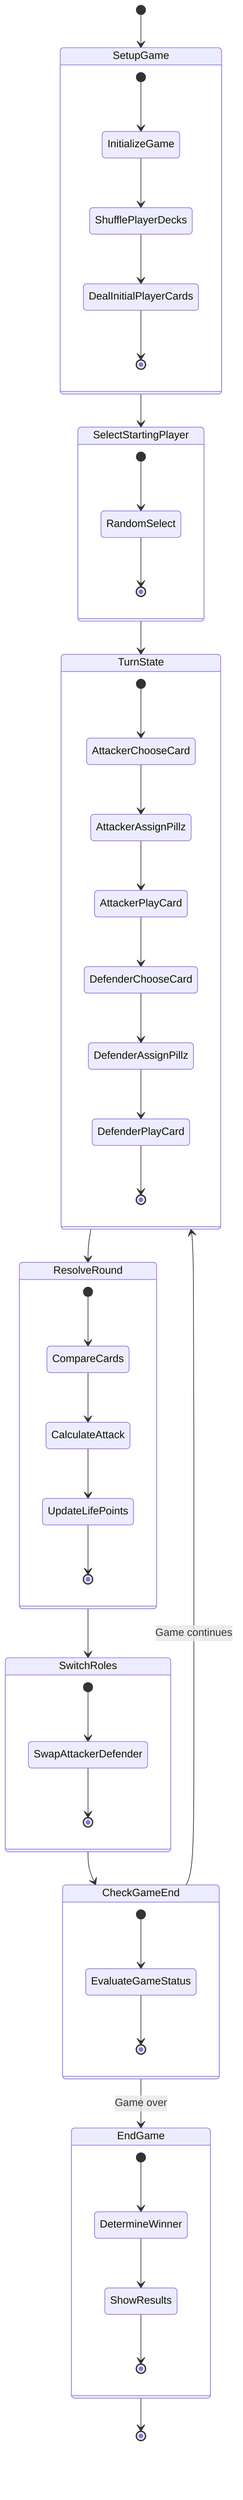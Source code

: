 stateDiagram-v2
    [*] --> SetupGame
    SetupGame --> SelectStartingPlayer
    SelectStartingPlayer --> TurnState
    TurnState --> ResolveRound
    ResolveRound --> SwitchRoles
    SwitchRoles --> CheckGameEnd
    CheckGameEnd --> TurnState: Game continues
    CheckGameEnd --> EndGame: Game over
    EndGame --> [*]

    state SetupGame {
        [*] --> InitializeGame
        InitializeGame --> ShufflePlayerDecks
        ShufflePlayerDecks --> DealInitialPlayerCards
        DealInitialPlayerCards --> [*]
    }

    state SelectStartingPlayer {
        [*] --> RandomSelect
        RandomSelect --> [*]
    }

    state TurnState {
        [*] --> AttackerChooseCard
        AttackerChooseCard --> AttackerAssignPillz
        AttackerAssignPillz --> AttackerPlayCard
        AttackerPlayCard --> DefenderChooseCard
        DefenderChooseCard --> DefenderAssignPillz
        DefenderAssignPillz --> DefenderPlayCard
        DefenderPlayCard --> [*]
    }

    state ResolveRound {
        [*] --> CompareCards
        CompareCards --> CalculateAttack
        CalculateAttack --> UpdateLifePoints
        UpdateLifePoints --> [*]
    }

    state SwitchRoles {
        [*] --> SwapAttackerDefender
        SwapAttackerDefender --> [*]
    }

    state CheckGameEnd {
        [*] --> EvaluateGameStatus
        EvaluateGameStatus --> [*]
    }

    state EndGame {
        [*] --> DetermineWinner
        DetermineWinner --> ShowResults
        ShowResults --> [*]
    }